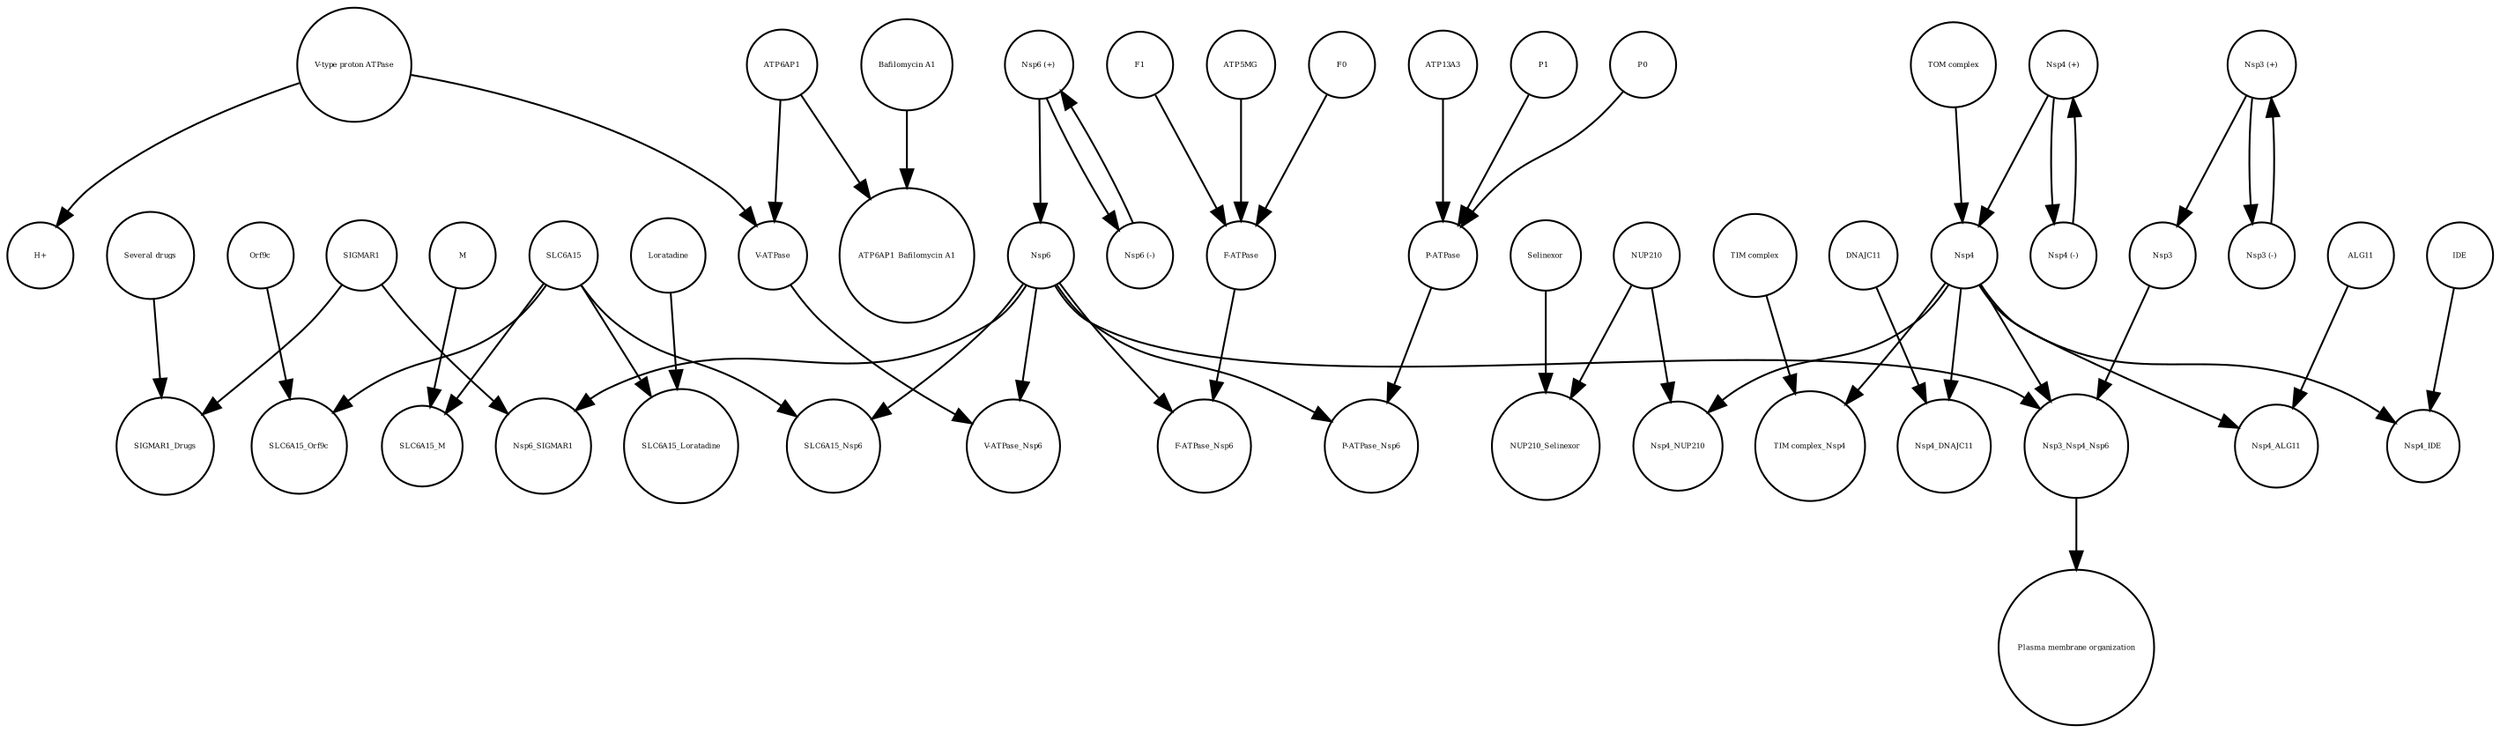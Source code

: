 strict digraph  {
Nsp3_Nsp4_Nsp6 [annotation="urn_miriam_pubmed_32353859|urn_miriam_pubmed_29128390|urn_miriam_doi_10.1016%2Fj.virol.2017.07.019|urn_miriam_taxonomy_694009", bipartite=0, cls=complex, fontsize=4, label=Nsp3_Nsp4_Nsp6, shape=circle];
"Plasma membrane organization" [annotation="urn_miriam_obo.go_GO%3A0007009|urn_miriam_taxonomy_694009|urn_miriam_pubmed_31226023|urn_miriam_pubmed_23943763", bipartite=0, cls=phenotype, fontsize=4, label="Plasma membrane organization", shape=circle];
SLC6A15_Orf9c [annotation=urn_miriam_pubmed_32353859, bipartite=0, cls=complex, fontsize=4, label=SLC6A15_Orf9c, shape=circle];
"V-ATPase_Nsp6" [annotation=urn_miriam_uniprot_Q15904, bipartite=0, cls=complex, fontsize=4, label="V-ATPase_Nsp6", shape=circle];
"Nsp3 (+)" [annotation=urn_miriam_pubmed_32353859, bipartite=0, cls="nucleic acid feature", fontsize=4, label="Nsp3 (+)", shape=circle];
Nsp6_SIGMAR1 [annotation=urn_miriam_pubmed_10406945, bipartite=0, cls=complex, fontsize=4, label=Nsp6_SIGMAR1, shape=circle];
F1 [annotation="", bipartite=0, cls=complex, fontsize=4, label=F1, shape=circle];
NUP210 [annotation="urn_miriam_uniprot_Q8TEM1|urn_miriam_pubmed_14517331", bipartite=0, cls=macromolecule, fontsize=4, label=NUP210, shape=circle];
Loratadine [annotation=urn_miriam_pubmed_123134323, bipartite=0, cls="simple chemical", fontsize=4, label=Loratadine, shape=circle];
Nsp6 [annotation="urn_miriam_taxonomy_2697049|urn_miriam_pubmed_32353859", bipartite=0, cls=macromolecule, fontsize=4, label=Nsp6, shape=circle];
"TIM complex_Nsp4" [annotation=urn_miriam_pubmed_32353859, bipartite=0, cls=complex, fontsize=4, label="TIM complex_Nsp4", shape=circle];
"V-type proton ATPase" [annotation="urn_miriam_obo.go_GO%3A0046611", bipartite=0, cls=complex, fontsize=4, label="V-type proton ATPase", shape=circle];
"Nsp6 (-)" [annotation=urn_miriam_pubmed_32353859, bipartite=0, cls="nucleic acid feature", fontsize=4, label="Nsp6 (-)", shape=circle];
SLC6A15_M [annotation=urn_miriam_pubmed_32353859, bipartite=0, cls=complex, fontsize=4, label=SLC6A15_M, shape=circle];
"ATP6AP1_Bafilomycin A1" [annotation="", bipartite=0, cls=complex, fontsize=4, label="ATP6AP1_Bafilomycin A1", shape=circle];
"Nsp3 (-)" [annotation=urn_miriam_pubmed_32353859, bipartite=0, cls="nucleic acid feature", fontsize=4, label="Nsp3 (-)", shape=circle];
IDE [annotation="urn_miriam_uniprot_P14735|urn_miriam_pubmed_32353859|urn_miriam_doi_10.1210%2Fmend-4-8-1125|urn_miriam_taxonomy_10116", bipartite=0, cls=macromolecule, fontsize=4, label=IDE, shape=circle];
"TOM complex" [annotation="", bipartite=0, cls=complex, fontsize=4, label="TOM complex", shape=circle];
SIGMAR1 [annotation="urn_miriam_uniprot_Q99720|urn_miriam_doi_10.1074%2Fjbc.272.43.27107|urn_miriam_pubmed_32353859|urn_miriam_pubmed_10406945", bipartite=0, cls=macromolecule, fontsize=4, label=SIGMAR1, shape=circle];
Selinexor [annotation=urn_miriam_pubmed_32353859, bipartite=0, cls="simple chemical", fontsize=4, label=Selinexor, shape=circle];
Nsp4_DNAJC11 [annotation="urn_miriam_pubmed_25997101|urn_miriam_pubmed_32353859", bipartite=0, cls=complex, fontsize=4, label=Nsp4_DNAJC11, shape=circle];
SLC6A15 [annotation="urn_miriam_pubmed_32353859|urn_miriam_uniprot_Q8IY34", bipartite=0, cls=macromolecule, fontsize=4, label=SLC6A15, shape=circle];
"Bafilomycin A1" [annotation="", bipartite=0, cls="simple chemical", fontsize=4, label="Bafilomycin A1", shape=circle];
Nsp4_NUP210 [annotation=urn_miriam_pubmed_14517331, bipartite=0, cls=complex, fontsize=4, label=Nsp4_NUP210, shape=circle];
Orf9c [annotation=urn_miriam_taxonomy_2697049, bipartite=0, cls=macromolecule, fontsize=4, label=Orf9c, shape=circle];
"F-ATPase_Nsp6" [annotation="", bipartite=0, cls=complex, fontsize=4, label="F-ATPase_Nsp6", shape=circle];
Nsp4 [annotation="urn_miriam_ncbiprotein_BCD58761|urn_miriam_taxonomy_2697049", bipartite=0, cls=macromolecule, fontsize=4, label=Nsp4, shape=circle];
SLC6A15_Loratadine [annotation="", bipartite=0, cls=complex, fontsize=4, label=SLC6A15_Loratadine, shape=circle];
SLC6A15_Nsp6 [annotation=urn_miriam_pubmed_32353859, bipartite=0, cls=complex, fontsize=4, label=SLC6A15_Nsp6, shape=circle];
"F-ATPase" [annotation=urn_miriam_uniprot_O75964, bipartite=0, cls=complex, fontsize=4, label="F-ATPase", shape=circle];
ATP5MG [annotation=urn_miriam_uniprot_O75964, bipartite=0, cls=macromolecule, fontsize=4, label=ATP5MG, shape=circle];
"P-ATPase_Nsp6" [annotation="", bipartite=0, cls=complex, fontsize=4, label="P-ATPase_Nsp6", shape=circle];
"Nsp4 (-)" [annotation=urn_miriam_pubmed_32353859, bipartite=0, cls="nucleic acid feature", fontsize=4, label="Nsp4 (-)", shape=circle];
"Nsp6 (+)" [annotation=urn_miriam_pubmed_32353859, bipartite=0, cls="nucleic acid feature", fontsize=4, label="Nsp6 (+)", shape=circle];
DNAJC11 [annotation="urn_miriam_uniprot_Q9NVH1|urn_miriam_pubmed_32353859|urn_miriam_pubmed_25997101", bipartite=0, cls=macromolecule, fontsize=4, label=DNAJC11, shape=circle];
"TIM complex" [annotation="", bipartite=0, cls=complex, fontsize=4, label="TIM complex", shape=circle];
F0 [annotation="", bipartite=0, cls=complex, fontsize=4, label=F0, shape=circle];
"H+" [annotation="urn_miriam_obo.chebi_CHEBI%3A15378", bipartite=0, cls="simple chemical", fontsize=4, label="H+", shape=circle];
"P-ATPase" [annotation="", bipartite=0, cls=complex, fontsize=4, label="P-ATPase", shape=circle];
ALG11 [annotation="urn_miriam_uniprot_Q2TAA5|urn_miriam_pubmed_20080937", bipartite=0, cls=macromolecule, fontsize=4, label=ALG11, shape=circle];
"V-ATPase" [annotation=urn_miriam_uniprot_Q15904, bipartite=0, cls=complex, fontsize=4, label="V-ATPase", shape=circle];
P1 [annotation="", bipartite=0, cls=complex, fontsize=4, label=P1, shape=circle];
"Nsp4 (+)" [annotation=urn_miriam_pubmed_32353859, bipartite=0, cls="nucleic acid feature", fontsize=4, label="Nsp4 (+)", shape=circle];
Nsp4_ALG11 [annotation=urn_miriam_pubmed_20080937, bipartite=0, cls=complex, fontsize=4, label=Nsp4_ALG11, shape=circle];
P0 [annotation="", bipartite=0, cls=complex, fontsize=4, label=P0, shape=circle];
SIGMAR1_Drugs [annotation=urn_miriam_pubmed_32353859, bipartite=0, cls=complex, fontsize=4, label=SIGMAR1_Drugs, shape=circle];
"Several drugs" [annotation="", bipartite=0, cls="simple chemical", fontsize=4, label="Several drugs", shape=circle];
Nsp4_IDE [annotation="", bipartite=0, cls=complex, fontsize=4, label=Nsp4_IDE, shape=circle];
NUP210_Selinexor [annotation=urn_miriam_pubmed_32353859, bipartite=0, cls=complex, fontsize=4, label=NUP210_Selinexor, shape=circle];
ATP13A3 [annotation=urn_miriam_uniprot_Q9H7F0, bipartite=0, cls=macromolecule, fontsize=4, label=ATP13A3, shape=circle];
ATP6AP1 [annotation="urn_miriam_uniprot_Q15904|urn_miriam_pubmed_27231034", bipartite=0, cls=macromolecule, fontsize=4, label=ATP6AP1, shape=circle];
M [annotation=urn_miriam_taxonomy_2697049, bipartite=0, cls=macromolecule, fontsize=4, label=M, shape=circle];
Nsp3 [annotation="urn_miriam_taxonomy_2697049|urn_miriam_pubmed_32353859", bipartite=0, cls=macromolecule, fontsize=4, label=Nsp3, shape=circle];
Nsp3_Nsp4_Nsp6 -> "Plasma membrane organization"  [annotation="", interaction_type=stimulation];
"Nsp3 (+)" -> Nsp3  [annotation="", interaction_type=production];
"Nsp3 (+)" -> "Nsp3 (-)"  [annotation="", interaction_type=production];
F1 -> "F-ATPase"  [annotation="", interaction_type=production];
NUP210 -> Nsp4_NUP210  [annotation="", interaction_type=production];
NUP210 -> NUP210_Selinexor  [annotation="", interaction_type=production];
Loratadine -> SLC6A15_Loratadine  [annotation="", interaction_type=production];
Nsp6 -> Nsp6_SIGMAR1  [annotation="", interaction_type=production];
Nsp6 -> "F-ATPase_Nsp6"  [annotation="", interaction_type=production];
Nsp6 -> SLC6A15_Nsp6  [annotation="", interaction_type=production];
Nsp6 -> Nsp3_Nsp4_Nsp6  [annotation="", interaction_type=production];
Nsp6 -> "P-ATPase_Nsp6"  [annotation="", interaction_type=production];
Nsp6 -> "V-ATPase_Nsp6"  [annotation="", interaction_type=production];
"V-type proton ATPase" -> "V-ATPase"  [annotation="", interaction_type=production];
"V-type proton ATPase" -> "H+"  [annotation=urn_miriam_pubmed_22335796, interaction_type=catalysis];
"Nsp6 (-)" -> "Nsp6 (+)"  [annotation="", interaction_type=production];
"Nsp3 (-)" -> "Nsp3 (+)"  [annotation="", interaction_type=production];
IDE -> Nsp4_IDE  [annotation="", interaction_type=production];
"TOM complex" -> Nsp4  [annotation="urn_miriam_pubmed_32353859|urn_miriam_taxonomy_2697049", interaction_type=stimulation];
SIGMAR1 -> Nsp6_SIGMAR1  [annotation="", interaction_type=production];
SIGMAR1 -> SIGMAR1_Drugs  [annotation="", interaction_type=production];
Selinexor -> NUP210_Selinexor  [annotation="", interaction_type=production];
SLC6A15 -> SLC6A15_Orf9c  [annotation="", interaction_type=production];
SLC6A15 -> SLC6A15_Loratadine  [annotation="", interaction_type=production];
SLC6A15 -> SLC6A15_M  [annotation="", interaction_type=production];
SLC6A15 -> SLC6A15_Nsp6  [annotation="", interaction_type=production];
"Bafilomycin A1" -> "ATP6AP1_Bafilomycin A1"  [annotation="", interaction_type=production];
Orf9c -> SLC6A15_Orf9c  [annotation="", interaction_type=production];
Nsp4 -> "TIM complex_Nsp4"  [annotation="", interaction_type=production];
Nsp4 -> Nsp4_DNAJC11  [annotation="", interaction_type=production];
Nsp4 -> Nsp3_Nsp4_Nsp6  [annotation="", interaction_type=production];
Nsp4 -> Nsp4_IDE  [annotation="", interaction_type=production];
Nsp4 -> Nsp4_ALG11  [annotation="", interaction_type=production];
Nsp4 -> Nsp4_NUP210  [annotation="", interaction_type=production];
"F-ATPase" -> "F-ATPase_Nsp6"  [annotation="", interaction_type=production];
ATP5MG -> "F-ATPase"  [annotation="", interaction_type=production];
"Nsp4 (-)" -> "Nsp4 (+)"  [annotation="", interaction_type=production];
"Nsp6 (+)" -> Nsp6  [annotation="", interaction_type=production];
"Nsp6 (+)" -> "Nsp6 (-)"  [annotation="", interaction_type=production];
DNAJC11 -> Nsp4_DNAJC11  [annotation="", interaction_type=production];
"TIM complex" -> "TIM complex_Nsp4"  [annotation="", interaction_type=production];
F0 -> "F-ATPase"  [annotation="", interaction_type=production];
"P-ATPase" -> "P-ATPase_Nsp6"  [annotation="", interaction_type=production];
ALG11 -> Nsp4_ALG11  [annotation="", interaction_type=production];
"V-ATPase" -> "V-ATPase_Nsp6"  [annotation="", interaction_type=production];
P1 -> "P-ATPase"  [annotation="", interaction_type=production];
"Nsp4 (+)" -> Nsp4  [annotation="", interaction_type=production];
"Nsp4 (+)" -> "Nsp4 (-)"  [annotation="", interaction_type=production];
P0 -> "P-ATPase"  [annotation="", interaction_type=production];
"Several drugs" -> SIGMAR1_Drugs  [annotation="", interaction_type=production];
ATP13A3 -> "P-ATPase"  [annotation="", interaction_type=production];
ATP6AP1 -> "V-ATPase"  [annotation="", interaction_type=production];
ATP6AP1 -> "ATP6AP1_Bafilomycin A1"  [annotation="", interaction_type=production];
M -> SLC6A15_M  [annotation="", interaction_type=production];
Nsp3 -> Nsp3_Nsp4_Nsp6  [annotation="", interaction_type=production];
}
